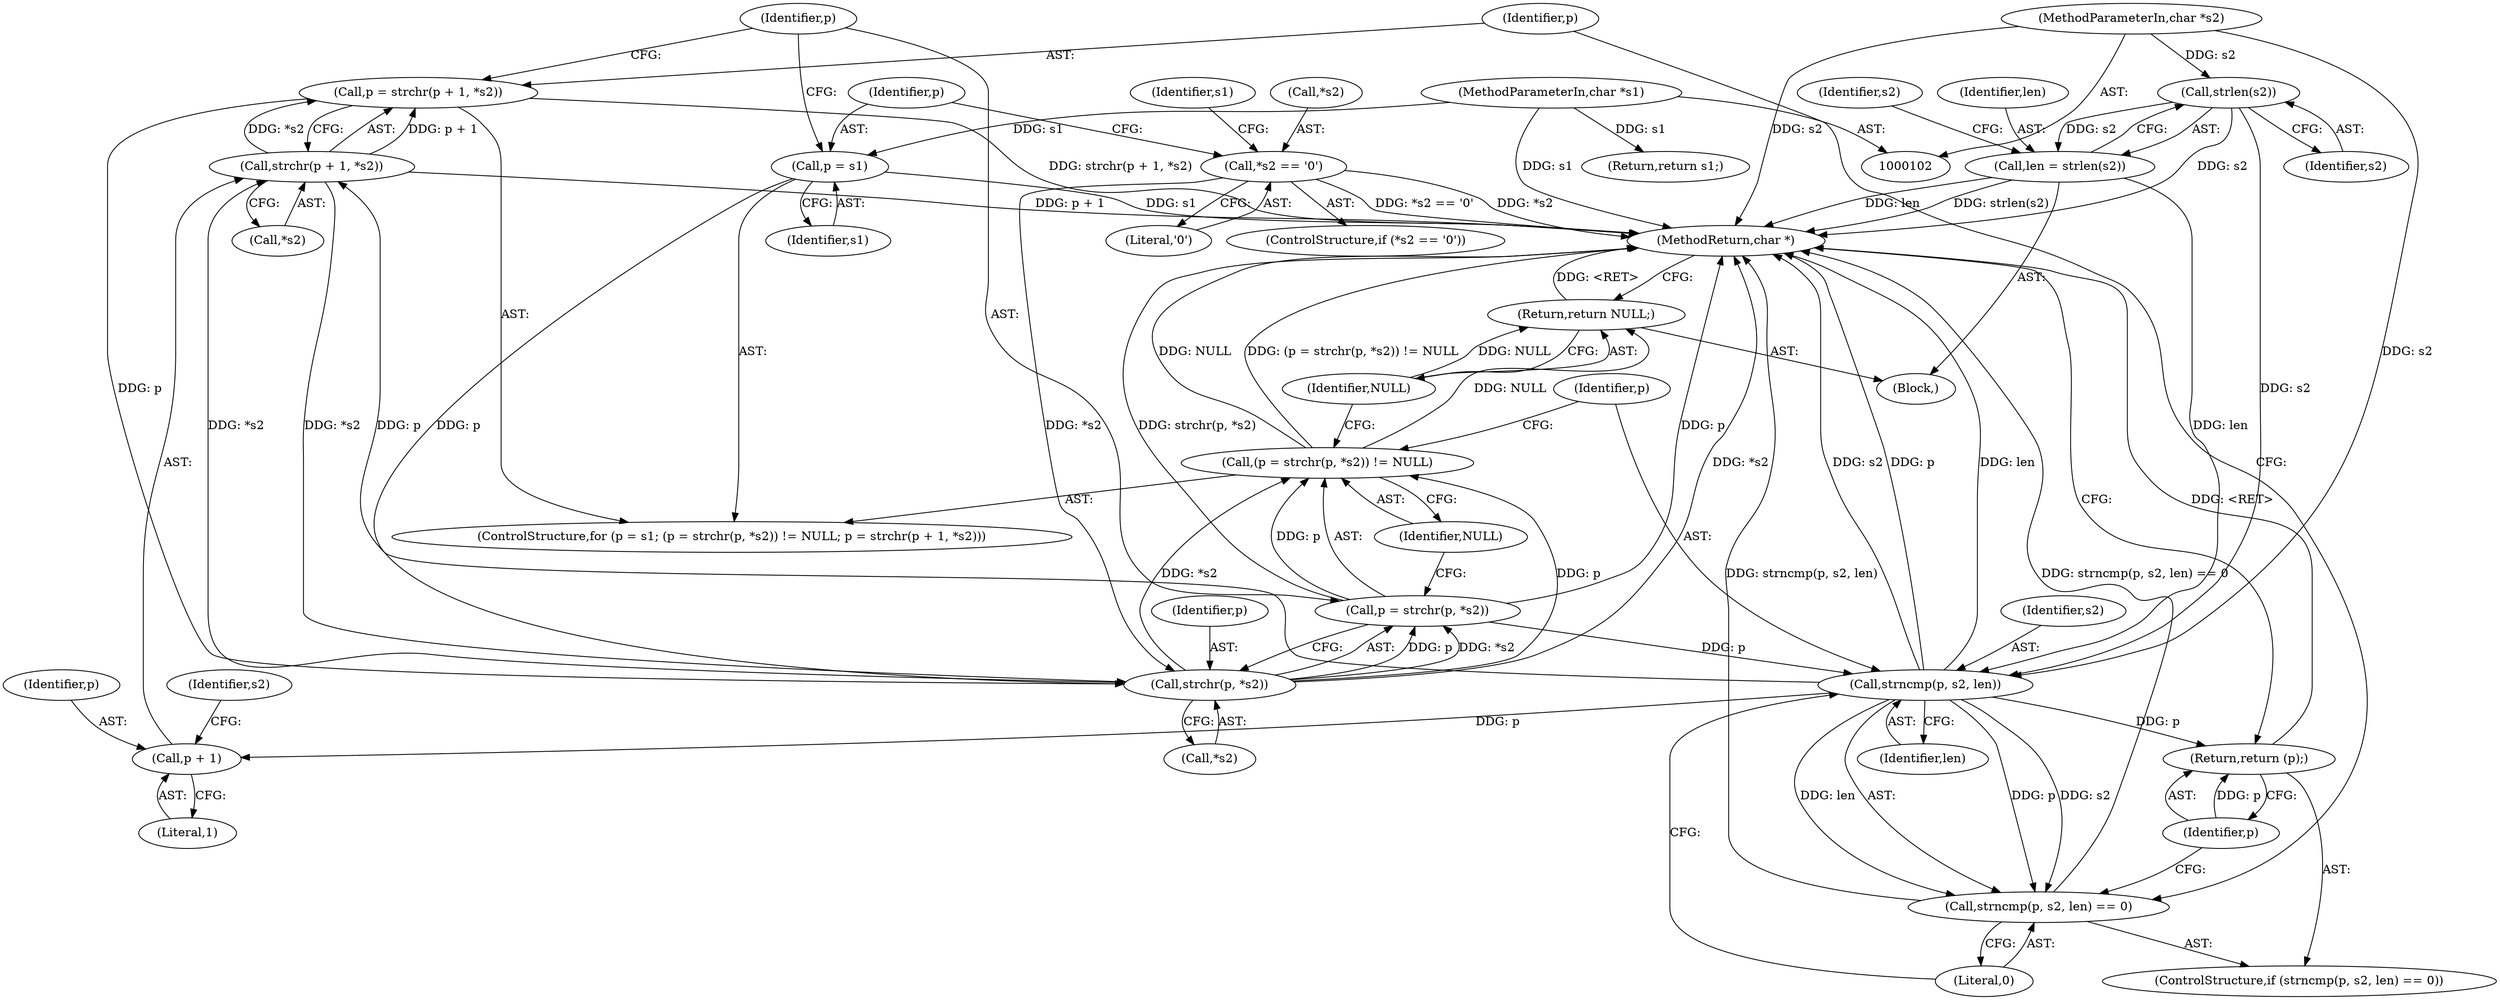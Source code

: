 digraph "1_boa_e139b87835994d007fbd64eead6c1455d7b8cf4e_0@API" {
"1000131" [label="(Call,p = strchr(p + 1, *s2))"];
"1000133" [label="(Call,strchr(p + 1, *s2))"];
"1000142" [label="(Call,strncmp(p, s2, len))"];
"1000124" [label="(Call,p = strchr(p, *s2))"];
"1000126" [label="(Call,strchr(p, *s2))"];
"1000131" [label="(Call,p = strchr(p + 1, *s2))"];
"1000120" [label="(Call,p = s1)"];
"1000103" [label="(MethodParameterIn,char *s1)"];
"1000113" [label="(Call,*s2 == '\0')"];
"1000110" [label="(Call,strlen(s2))"];
"1000104" [label="(MethodParameterIn,char *s2)"];
"1000108" [label="(Call,len = strlen(s2))"];
"1000123" [label="(Call,(p = strchr(p, *s2)) != NULL)"];
"1000149" [label="(Return,return NULL;)"];
"1000134" [label="(Call,p + 1)"];
"1000141" [label="(Call,strncmp(p, s2, len) == 0)"];
"1000147" [label="(Return,return (p);)"];
"1000133" [label="(Call,strchr(p + 1, *s2))"];
"1000143" [label="(Identifier,p)"];
"1000116" [label="(Literal,'\0')"];
"1000124" [label="(Call,p = strchr(p, *s2))"];
"1000114" [label="(Call,*s2)"];
"1000137" [label="(Call,*s2)"];
"1000128" [label="(Call,*s2)"];
"1000150" [label="(Identifier,NULL)"];
"1000141" [label="(Call,strncmp(p, s2, len) == 0)"];
"1000134" [label="(Call,p + 1)"];
"1000118" [label="(Identifier,s1)"];
"1000123" [label="(Call,(p = strchr(p, *s2)) != NULL)"];
"1000125" [label="(Identifier,p)"];
"1000115" [label="(Identifier,s2)"];
"1000119" [label="(ControlStructure,for (p = s1; (p = strchr(p, *s2)) != NULL; p = strchr(p + 1, *s2)))"];
"1000142" [label="(Call,strncmp(p, s2, len))"];
"1000120" [label="(Call,p = s1)"];
"1000110" [label="(Call,strlen(s2))"];
"1000105" [label="(Block,)"];
"1000140" [label="(ControlStructure,if (strncmp(p, s2, len) == 0))"];
"1000145" [label="(Identifier,len)"];
"1000138" [label="(Identifier,s2)"];
"1000108" [label="(Call,len = strlen(s2))"];
"1000127" [label="(Identifier,p)"];
"1000126" [label="(Call,strchr(p, *s2))"];
"1000144" [label="(Identifier,s2)"];
"1000130" [label="(Identifier,NULL)"];
"1000117" [label="(Return,return s1;)"];
"1000135" [label="(Identifier,p)"];
"1000103" [label="(MethodParameterIn,char *s1)"];
"1000146" [label="(Literal,0)"];
"1000121" [label="(Identifier,p)"];
"1000112" [label="(ControlStructure,if (*s2 == '\0'))"];
"1000111" [label="(Identifier,s2)"];
"1000148" [label="(Identifier,p)"];
"1000113" [label="(Call,*s2 == '\0')"];
"1000149" [label="(Return,return NULL;)"];
"1000109" [label="(Identifier,len)"];
"1000132" [label="(Identifier,p)"];
"1000122" [label="(Identifier,s1)"];
"1000147" [label="(Return,return (p);)"];
"1000131" [label="(Call,p = strchr(p + 1, *s2))"];
"1000104" [label="(MethodParameterIn,char *s2)"];
"1000151" [label="(MethodReturn,char *)"];
"1000136" [label="(Literal,1)"];
"1000131" -> "1000119"  [label="AST: "];
"1000131" -> "1000133"  [label="CFG: "];
"1000132" -> "1000131"  [label="AST: "];
"1000133" -> "1000131"  [label="AST: "];
"1000125" -> "1000131"  [label="CFG: "];
"1000131" -> "1000151"  [label="DDG: strchr(p + 1, *s2)"];
"1000131" -> "1000126"  [label="DDG: p"];
"1000133" -> "1000131"  [label="DDG: p + 1"];
"1000133" -> "1000131"  [label="DDG: *s2"];
"1000133" -> "1000137"  [label="CFG: "];
"1000134" -> "1000133"  [label="AST: "];
"1000137" -> "1000133"  [label="AST: "];
"1000133" -> "1000151"  [label="DDG: p + 1"];
"1000133" -> "1000126"  [label="DDG: *s2"];
"1000142" -> "1000133"  [label="DDG: p"];
"1000126" -> "1000133"  [label="DDG: *s2"];
"1000142" -> "1000141"  [label="AST: "];
"1000142" -> "1000145"  [label="CFG: "];
"1000143" -> "1000142"  [label="AST: "];
"1000144" -> "1000142"  [label="AST: "];
"1000145" -> "1000142"  [label="AST: "];
"1000146" -> "1000142"  [label="CFG: "];
"1000142" -> "1000151"  [label="DDG: s2"];
"1000142" -> "1000151"  [label="DDG: p"];
"1000142" -> "1000151"  [label="DDG: len"];
"1000142" -> "1000134"  [label="DDG: p"];
"1000142" -> "1000141"  [label="DDG: p"];
"1000142" -> "1000141"  [label="DDG: s2"];
"1000142" -> "1000141"  [label="DDG: len"];
"1000124" -> "1000142"  [label="DDG: p"];
"1000110" -> "1000142"  [label="DDG: s2"];
"1000104" -> "1000142"  [label="DDG: s2"];
"1000108" -> "1000142"  [label="DDG: len"];
"1000142" -> "1000147"  [label="DDG: p"];
"1000124" -> "1000123"  [label="AST: "];
"1000124" -> "1000126"  [label="CFG: "];
"1000125" -> "1000124"  [label="AST: "];
"1000126" -> "1000124"  [label="AST: "];
"1000130" -> "1000124"  [label="CFG: "];
"1000124" -> "1000151"  [label="DDG: p"];
"1000124" -> "1000151"  [label="DDG: strchr(p, *s2)"];
"1000124" -> "1000123"  [label="DDG: p"];
"1000126" -> "1000124"  [label="DDG: p"];
"1000126" -> "1000124"  [label="DDG: *s2"];
"1000126" -> "1000128"  [label="CFG: "];
"1000127" -> "1000126"  [label="AST: "];
"1000128" -> "1000126"  [label="AST: "];
"1000126" -> "1000151"  [label="DDG: *s2"];
"1000126" -> "1000123"  [label="DDG: p"];
"1000126" -> "1000123"  [label="DDG: *s2"];
"1000120" -> "1000126"  [label="DDG: p"];
"1000113" -> "1000126"  [label="DDG: *s2"];
"1000120" -> "1000119"  [label="AST: "];
"1000120" -> "1000122"  [label="CFG: "];
"1000121" -> "1000120"  [label="AST: "];
"1000122" -> "1000120"  [label="AST: "];
"1000125" -> "1000120"  [label="CFG: "];
"1000120" -> "1000151"  [label="DDG: s1"];
"1000103" -> "1000120"  [label="DDG: s1"];
"1000103" -> "1000102"  [label="AST: "];
"1000103" -> "1000151"  [label="DDG: s1"];
"1000103" -> "1000117"  [label="DDG: s1"];
"1000113" -> "1000112"  [label="AST: "];
"1000113" -> "1000116"  [label="CFG: "];
"1000114" -> "1000113"  [label="AST: "];
"1000116" -> "1000113"  [label="AST: "];
"1000118" -> "1000113"  [label="CFG: "];
"1000121" -> "1000113"  [label="CFG: "];
"1000113" -> "1000151"  [label="DDG: *s2"];
"1000113" -> "1000151"  [label="DDG: *s2 == '\0'"];
"1000110" -> "1000108"  [label="AST: "];
"1000110" -> "1000111"  [label="CFG: "];
"1000111" -> "1000110"  [label="AST: "];
"1000108" -> "1000110"  [label="CFG: "];
"1000110" -> "1000151"  [label="DDG: s2"];
"1000110" -> "1000108"  [label="DDG: s2"];
"1000104" -> "1000110"  [label="DDG: s2"];
"1000104" -> "1000102"  [label="AST: "];
"1000104" -> "1000151"  [label="DDG: s2"];
"1000108" -> "1000105"  [label="AST: "];
"1000109" -> "1000108"  [label="AST: "];
"1000115" -> "1000108"  [label="CFG: "];
"1000108" -> "1000151"  [label="DDG: len"];
"1000108" -> "1000151"  [label="DDG: strlen(s2)"];
"1000123" -> "1000119"  [label="AST: "];
"1000123" -> "1000130"  [label="CFG: "];
"1000130" -> "1000123"  [label="AST: "];
"1000143" -> "1000123"  [label="CFG: "];
"1000150" -> "1000123"  [label="CFG: "];
"1000123" -> "1000151"  [label="DDG: NULL"];
"1000123" -> "1000151"  [label="DDG: (p = strchr(p, *s2)) != NULL"];
"1000123" -> "1000149"  [label="DDG: NULL"];
"1000149" -> "1000105"  [label="AST: "];
"1000149" -> "1000150"  [label="CFG: "];
"1000150" -> "1000149"  [label="AST: "];
"1000151" -> "1000149"  [label="CFG: "];
"1000149" -> "1000151"  [label="DDG: <RET>"];
"1000150" -> "1000149"  [label="DDG: NULL"];
"1000134" -> "1000136"  [label="CFG: "];
"1000135" -> "1000134"  [label="AST: "];
"1000136" -> "1000134"  [label="AST: "];
"1000138" -> "1000134"  [label="CFG: "];
"1000141" -> "1000140"  [label="AST: "];
"1000141" -> "1000146"  [label="CFG: "];
"1000146" -> "1000141"  [label="AST: "];
"1000148" -> "1000141"  [label="CFG: "];
"1000132" -> "1000141"  [label="CFG: "];
"1000141" -> "1000151"  [label="DDG: strncmp(p, s2, len)"];
"1000141" -> "1000151"  [label="DDG: strncmp(p, s2, len) == 0"];
"1000147" -> "1000140"  [label="AST: "];
"1000147" -> "1000148"  [label="CFG: "];
"1000148" -> "1000147"  [label="AST: "];
"1000151" -> "1000147"  [label="CFG: "];
"1000147" -> "1000151"  [label="DDG: <RET>"];
"1000148" -> "1000147"  [label="DDG: p"];
}

